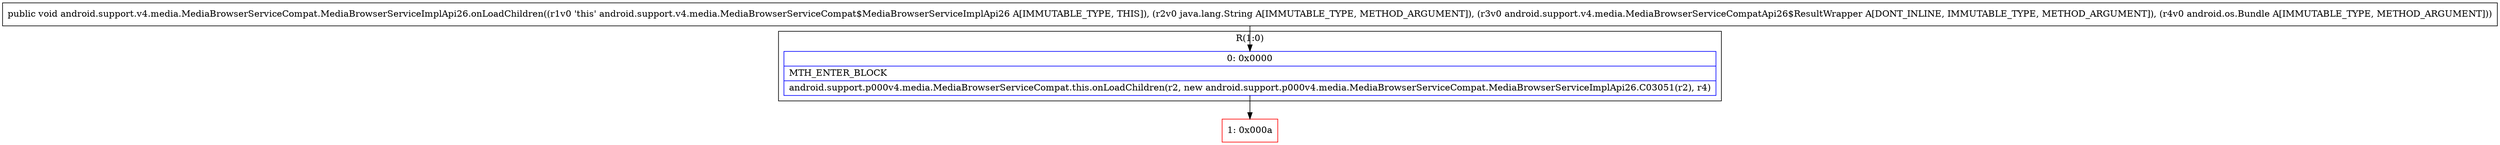 digraph "CFG forandroid.support.v4.media.MediaBrowserServiceCompat.MediaBrowserServiceImplApi26.onLoadChildren(Ljava\/lang\/String;Landroid\/support\/v4\/media\/MediaBrowserServiceCompatApi26$ResultWrapper;Landroid\/os\/Bundle;)V" {
subgraph cluster_Region_2047413144 {
label = "R(1:0)";
node [shape=record,color=blue];
Node_0 [shape=record,label="{0\:\ 0x0000|MTH_ENTER_BLOCK\l|android.support.p000v4.media.MediaBrowserServiceCompat.this.onLoadChildren(r2, new android.support.p000v4.media.MediaBrowserServiceCompat.MediaBrowserServiceImplApi26.C03051(r2), r4)\l}"];
}
Node_1 [shape=record,color=red,label="{1\:\ 0x000a}"];
MethodNode[shape=record,label="{public void android.support.v4.media.MediaBrowserServiceCompat.MediaBrowserServiceImplApi26.onLoadChildren((r1v0 'this' android.support.v4.media.MediaBrowserServiceCompat$MediaBrowserServiceImplApi26 A[IMMUTABLE_TYPE, THIS]), (r2v0 java.lang.String A[IMMUTABLE_TYPE, METHOD_ARGUMENT]), (r3v0 android.support.v4.media.MediaBrowserServiceCompatApi26$ResultWrapper A[DONT_INLINE, IMMUTABLE_TYPE, METHOD_ARGUMENT]), (r4v0 android.os.Bundle A[IMMUTABLE_TYPE, METHOD_ARGUMENT])) }"];
MethodNode -> Node_0;
Node_0 -> Node_1;
}

